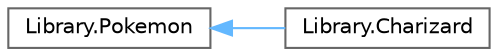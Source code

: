 digraph "Graphical Class Hierarchy"
{
 // INTERACTIVE_SVG=YES
 // LATEX_PDF_SIZE
  bgcolor="transparent";
  edge [fontname=Helvetica,fontsize=10,labelfontname=Helvetica,labelfontsize=10];
  node [fontname=Helvetica,fontsize=10,shape=box,height=0.2,width=0.4];
  rankdir="LR";
  Node0 [id="Node000000",label="Library.Pokemon",height=0.2,width=0.4,color="grey40", fillcolor="white", style="filled",URL="$classLibrary_1_1Pokemon.html",tooltip=" "];
  Node0 -> Node1 [id="edge9_Node000000_Node000001",dir="back",color="steelblue1",style="solid",tooltip=" "];
  Node1 [id="Node000001",label="Library.Charizard",height=0.2,width=0.4,color="grey40", fillcolor="white", style="filled",URL="$classLibrary_1_1Charizard.html",tooltip=" "];
}
